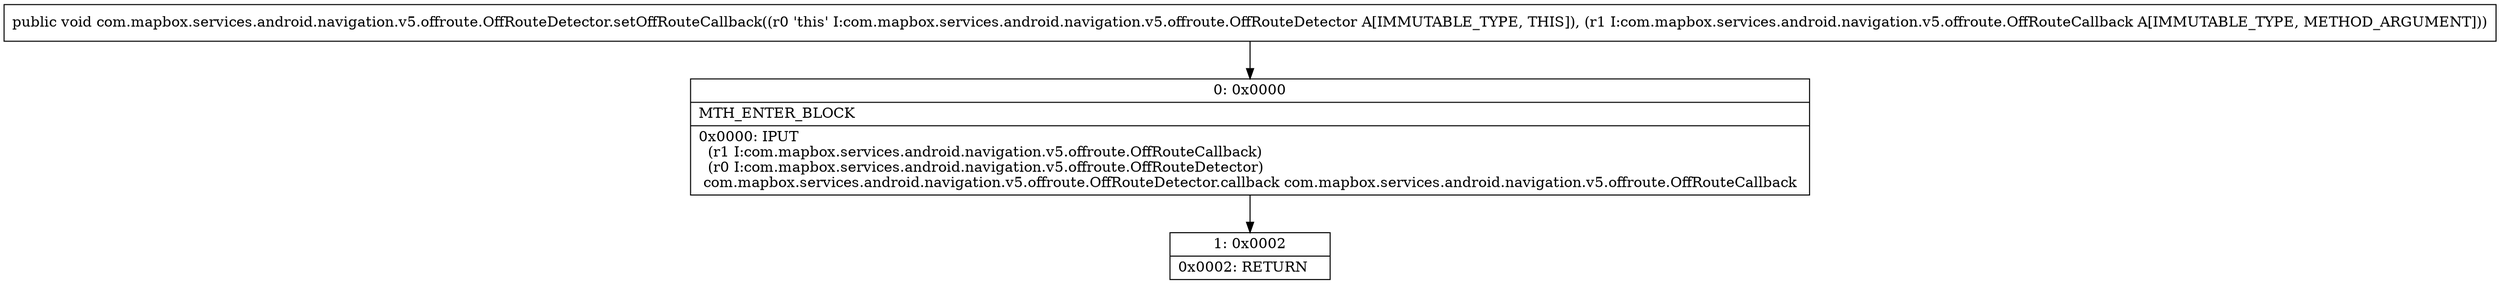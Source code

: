 digraph "CFG forcom.mapbox.services.android.navigation.v5.offroute.OffRouteDetector.setOffRouteCallback(Lcom\/mapbox\/services\/android\/navigation\/v5\/offroute\/OffRouteCallback;)V" {
Node_0 [shape=record,label="{0\:\ 0x0000|MTH_ENTER_BLOCK\l|0x0000: IPUT  \l  (r1 I:com.mapbox.services.android.navigation.v5.offroute.OffRouteCallback)\l  (r0 I:com.mapbox.services.android.navigation.v5.offroute.OffRouteDetector)\l com.mapbox.services.android.navigation.v5.offroute.OffRouteDetector.callback com.mapbox.services.android.navigation.v5.offroute.OffRouteCallback \l}"];
Node_1 [shape=record,label="{1\:\ 0x0002|0x0002: RETURN   \l}"];
MethodNode[shape=record,label="{public void com.mapbox.services.android.navigation.v5.offroute.OffRouteDetector.setOffRouteCallback((r0 'this' I:com.mapbox.services.android.navigation.v5.offroute.OffRouteDetector A[IMMUTABLE_TYPE, THIS]), (r1 I:com.mapbox.services.android.navigation.v5.offroute.OffRouteCallback A[IMMUTABLE_TYPE, METHOD_ARGUMENT])) }"];
MethodNode -> Node_0;
Node_0 -> Node_1;
}

